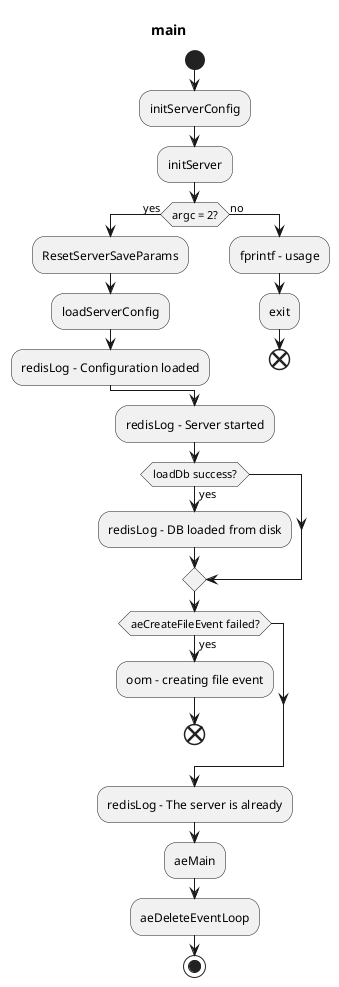 @startuml main

title main

start

:initServerConfig; 

:initServer; 

if (argc = 2?) then (yes)
  :ResetServerSaveParams;
  :loadServerConfig;
  :redisLog - Configuration loaded;
else (no)
  :fprintf - usage;
  :exit;
  end
endif

:redisLog - Server started;

if (loadDb success?) then (yes)
  :redisLog - DB loaded from disk;
endif

if (aeCreateFileEvent failed?) then (yes)
  :oom - creating file event;
  end
endif

:redisLog - The server is already;

:aeMain;

:aeDeleteEventLoop;

stop

@enduml